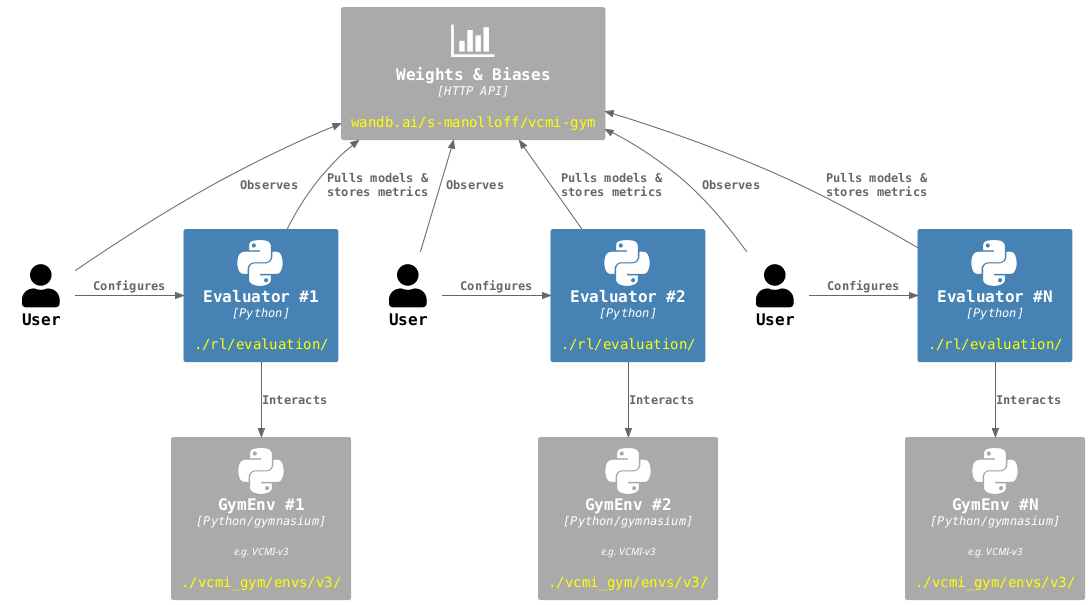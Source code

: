 @startuml "rl-eval-auto"

!include <C4/C4_Container>
!include <tupadr3/devicons2/cplusplus>
!include <tupadr3/devicons2/python>
!include <tupadr3/font-awesome/bar_chart>

skinparam DefaultFontName monospaced
<style>
note {  MaximumWidth 500 }
</style>

' Used in place of " " where line wrapping is undesired
!$nbsp = "<U+00A0>"

HIDE_STEREOTYPE()
' LAYOUT_LEFT_RIGHT()

' Prevent confusing text color in legend by setting it to the default color
!$LEGEND_DARK_COLOR=$ELEMENT_FONT_COLOR
!$LEGEND_LIGHT_COLOR=$ELEMENT_FONT_COLOR

UpdateElementStyle(person, $bgColor="white", $borderColor="white", $fontColor="black")

AddElementTag("local", $bgColor="SteelBlue", $borderColor="SteelBlue", $legendText="local component")
AddElementTag("ext", $bgColor="#aaa", $borderColor="#aaa", $legendText="external component")

AddRelTag("async", $textColor="#1400c9", $lineColor="#1400c9", $lineThickness="1", $lineStyle="dashed", $legendText="-")


''''''''''''''''''''''''''''''''''''''''''''''''''''''''''''''''''''''''''''''''
''''''''''''''''''''''''''''''''''''''''''''''''''''''''''''''''''''''''''''''''

' Replace $search with $repl within $txt
!function $replace($txt, $search, $repl)
  !$replaced = ""
  !while %strpos($txt, $search) >= 0
    !$position = %strpos($txt, $search)
    !$replaced = $replaced + %substr($txt, 0, $position) + $repl
    !$txt = %substr($txt, $position + %strlen($search))
  !endwhile
  !return $replaced + $txt
!endfunction

' Allows to define a string in multiple lines, replacing "\n"
' with actual newlines (note: all literal newlines must be escaped)
!function $str($txt)
  !return $replace($txt, "\n", %newline())
!endfunction

!function $oneline($txt)
  !return $replace($txt, " ", $nbsp)
!endfunction

!function $loc($dir)
  !return "<color:yellow>" + $dir + "</color>"
!endfunction

!function $desc($txt)
  !return "<i><font:Arial><size:10>" + $txt + "</size></font></i>"
!endfunction

!function $desc2($txt, $dir)
  !return $desc($txt) + "\n\n" + $loc($dir)
!endfunction

''''''''''''''''''''''''''''''''''''''''''''''''''''''''''''''''''''''''''''''''
''''''''''''''''''''''''''''''''''''''''''''''''''''''''''''''''''''''''''''''''
''' MAIN
''''''''''''''''''''''''''''''''''''''''''''''''''''''''''''''''''''''''''''''''
''''''''''''''''''''''''''''''''''''''''''''''''''''''''''''''''''''''''''''''''

Person(User1, "User")
Person(User2, "User")
Person(UserN, "User")
Container(wandb, "Weights & Biases", "HTTP API", $loc("wandb.ai/s-manolloff/vcmi-gym"), $sprite="bar_chart", $tags="ext")
Container(GymEnv1, "GymEnv #1", "Python/gymnasium", $desc2("e.g. VCMI-v3", "./vcmi_gym/envs/v3/"), $sprite="python", $tags="ext")
Container(Evaluator1, "Evaluator #1", "Python", $loc("./rl/evaluation/"), $sprite="python", $tags="local")
Container(GymEnv2, "GymEnv #2", "Python/gymnasium", $desc2("e.g. VCMI-v3", "./vcmi_gym/envs/v3/"), $sprite="python", $tags="ext")
Container(Evaluator2, "Evaluator #2", "Python", $loc("./rl/evaluation/"), $sprite="python", $tags="local")
Container(GymEnvN, "GymEnv #N", "Python/gymnasium", $desc2("e.g. VCMI-v3", "./vcmi_gym/envs/v3/"), $sprite="python", $tags="ext")
Container(EvaluatorN, "Evaluator #N", "Python", $loc("./rl/evaluation/"), $sprite="python", $tags="local")

Rel_R(User1, Evaluator1, "Configures")
Rel_U(User1, wandb, "Observes")
Rel_U(Evaluator1, wandb, "Pulls models &\nstores metrics")
Rel(Evaluator1, GymEnv1, "Interacts")
Rel_R(User2, Evaluator2, "Configures")
Rel_U(User2, wandb, "Observes")
Rel_U(Evaluator2, wandb, "Pulls models &\nstores metrics")
Rel(Evaluator2, GymEnv2, "Interacts")
Rel_R(UserN, EvaluatorN, "Configures")
Rel_U(UserN, wandb, "Observes")
Rel_U(EvaluatorN, wandb, "Pulls models &\nstores metrics")
Rel(EvaluatorN, GymEnvN, "Interacts")

@enduml
